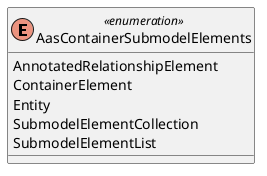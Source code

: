 @startuml
enum AasContainerSubmodelElements <<enumeration>> {
  AnnotatedRelationshipElement
  ContainerElement
  Entity
  SubmodelElementCollection
  SubmodelElementList
}
@enduml